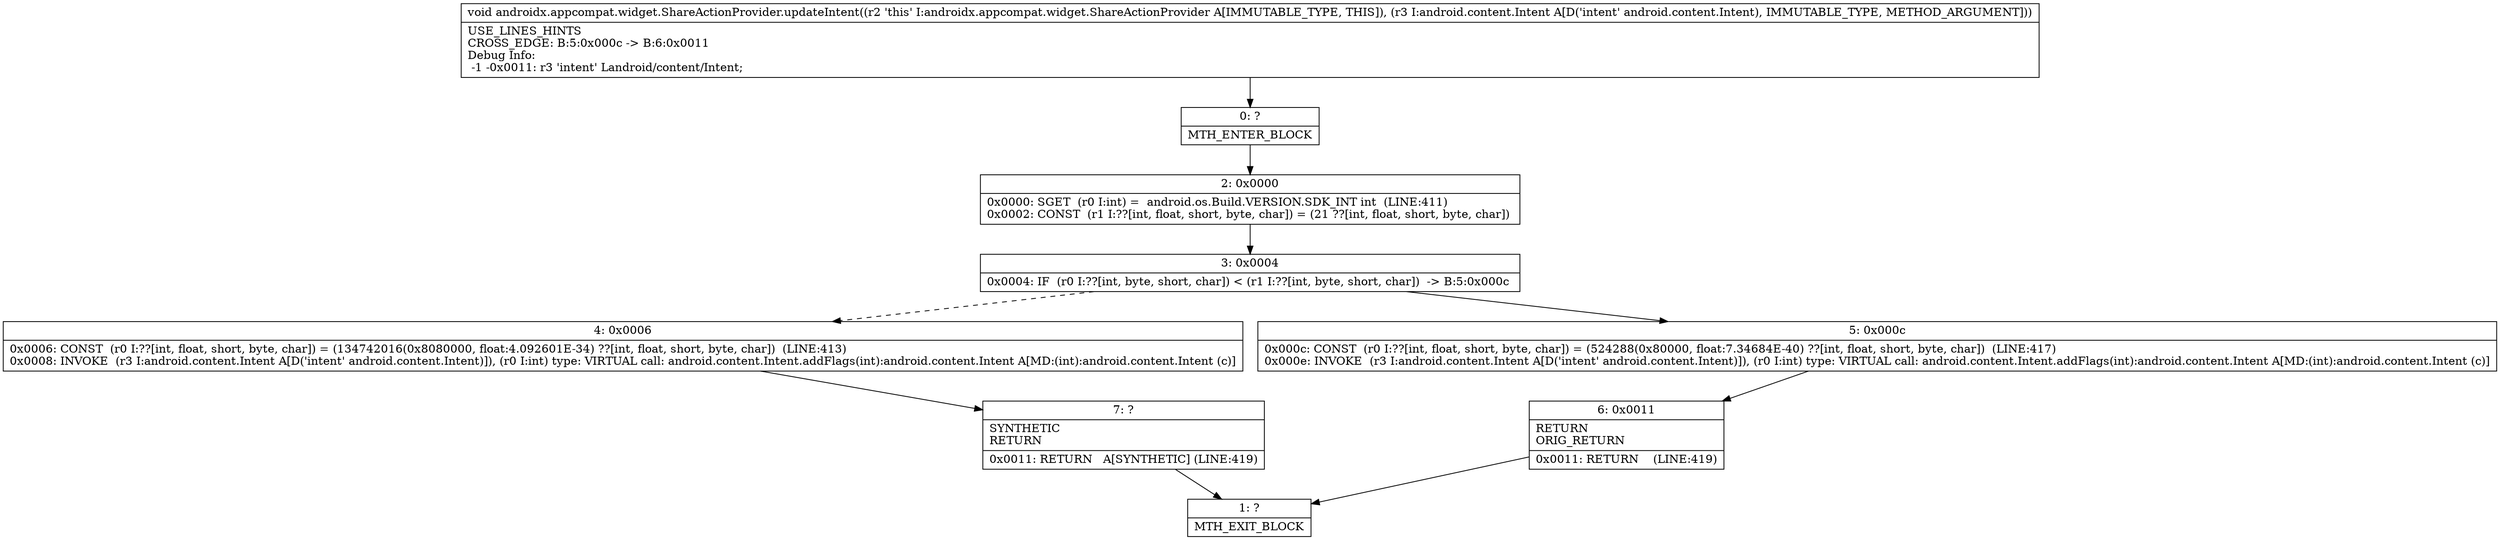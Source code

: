 digraph "CFG forandroidx.appcompat.widget.ShareActionProvider.updateIntent(Landroid\/content\/Intent;)V" {
Node_0 [shape=record,label="{0\:\ ?|MTH_ENTER_BLOCK\l}"];
Node_2 [shape=record,label="{2\:\ 0x0000|0x0000: SGET  (r0 I:int) =  android.os.Build.VERSION.SDK_INT int  (LINE:411)\l0x0002: CONST  (r1 I:??[int, float, short, byte, char]) = (21 ??[int, float, short, byte, char]) \l}"];
Node_3 [shape=record,label="{3\:\ 0x0004|0x0004: IF  (r0 I:??[int, byte, short, char]) \< (r1 I:??[int, byte, short, char])  \-\> B:5:0x000c \l}"];
Node_4 [shape=record,label="{4\:\ 0x0006|0x0006: CONST  (r0 I:??[int, float, short, byte, char]) = (134742016(0x8080000, float:4.092601E\-34) ??[int, float, short, byte, char])  (LINE:413)\l0x0008: INVOKE  (r3 I:android.content.Intent A[D('intent' android.content.Intent)]), (r0 I:int) type: VIRTUAL call: android.content.Intent.addFlags(int):android.content.Intent A[MD:(int):android.content.Intent (c)]\l}"];
Node_7 [shape=record,label="{7\:\ ?|SYNTHETIC\lRETURN\l|0x0011: RETURN   A[SYNTHETIC] (LINE:419)\l}"];
Node_1 [shape=record,label="{1\:\ ?|MTH_EXIT_BLOCK\l}"];
Node_5 [shape=record,label="{5\:\ 0x000c|0x000c: CONST  (r0 I:??[int, float, short, byte, char]) = (524288(0x80000, float:7.34684E\-40) ??[int, float, short, byte, char])  (LINE:417)\l0x000e: INVOKE  (r3 I:android.content.Intent A[D('intent' android.content.Intent)]), (r0 I:int) type: VIRTUAL call: android.content.Intent.addFlags(int):android.content.Intent A[MD:(int):android.content.Intent (c)]\l}"];
Node_6 [shape=record,label="{6\:\ 0x0011|RETURN\lORIG_RETURN\l|0x0011: RETURN    (LINE:419)\l}"];
MethodNode[shape=record,label="{void androidx.appcompat.widget.ShareActionProvider.updateIntent((r2 'this' I:androidx.appcompat.widget.ShareActionProvider A[IMMUTABLE_TYPE, THIS]), (r3 I:android.content.Intent A[D('intent' android.content.Intent), IMMUTABLE_TYPE, METHOD_ARGUMENT]))  | USE_LINES_HINTS\lCROSS_EDGE: B:5:0x000c \-\> B:6:0x0011\lDebug Info:\l  \-1 \-0x0011: r3 'intent' Landroid\/content\/Intent;\l}"];
MethodNode -> Node_0;Node_0 -> Node_2;
Node_2 -> Node_3;
Node_3 -> Node_4[style=dashed];
Node_3 -> Node_5;
Node_4 -> Node_7;
Node_7 -> Node_1;
Node_5 -> Node_6;
Node_6 -> Node_1;
}

